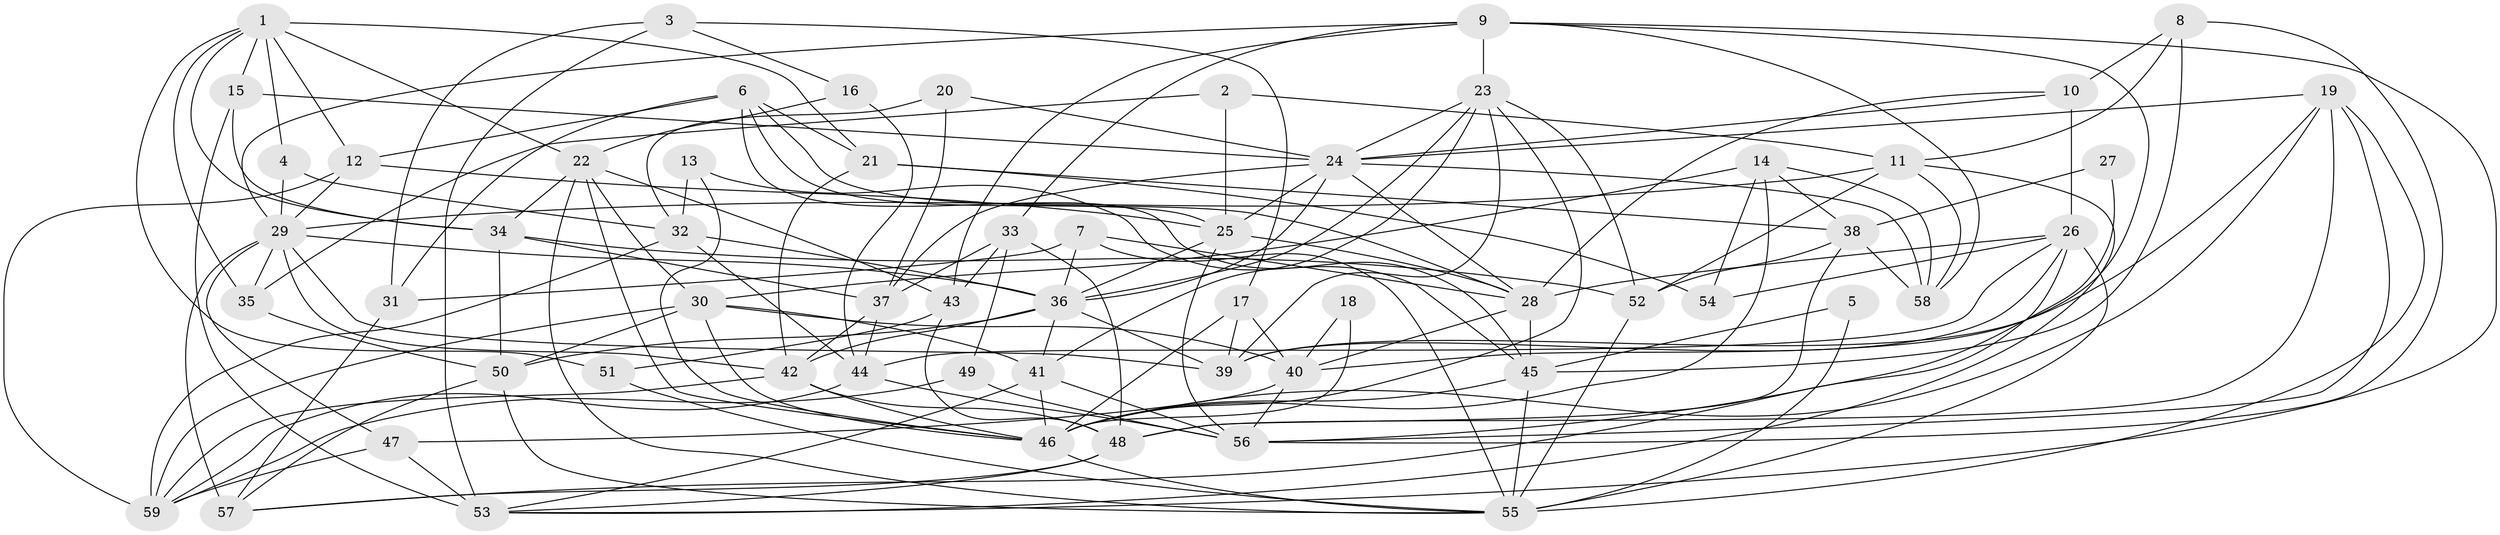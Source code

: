// original degree distribution, {2: 0.1111111111111111, 5: 0.18803418803418803, 3: 0.21367521367521367, 4: 0.37606837606837606, 6: 0.08547008547008547, 7: 0.02564102564102564}
// Generated by graph-tools (version 1.1) at 2025/50/03/09/25 03:50:07]
// undirected, 59 vertices, 166 edges
graph export_dot {
graph [start="1"]
  node [color=gray90,style=filled];
  1;
  2;
  3;
  4;
  5;
  6;
  7;
  8;
  9;
  10;
  11;
  12;
  13;
  14;
  15;
  16;
  17;
  18;
  19;
  20;
  21;
  22;
  23;
  24;
  25;
  26;
  27;
  28;
  29;
  30;
  31;
  32;
  33;
  34;
  35;
  36;
  37;
  38;
  39;
  40;
  41;
  42;
  43;
  44;
  45;
  46;
  47;
  48;
  49;
  50;
  51;
  52;
  53;
  54;
  55;
  56;
  57;
  58;
  59;
  1 -- 4 [weight=1.0];
  1 -- 12 [weight=1.0];
  1 -- 15 [weight=1.0];
  1 -- 21 [weight=1.0];
  1 -- 22 [weight=1.0];
  1 -- 34 [weight=1.0];
  1 -- 35 [weight=1.0];
  1 -- 51 [weight=1.0];
  2 -- 11 [weight=1.0];
  2 -- 25 [weight=1.0];
  2 -- 35 [weight=1.0];
  3 -- 16 [weight=1.0];
  3 -- 17 [weight=1.0];
  3 -- 31 [weight=1.0];
  3 -- 53 [weight=1.0];
  4 -- 29 [weight=1.0];
  4 -- 32 [weight=1.0];
  5 -- 45 [weight=1.0];
  5 -- 55 [weight=1.0];
  6 -- 12 [weight=1.0];
  6 -- 21 [weight=1.0];
  6 -- 25 [weight=1.0];
  6 -- 28 [weight=1.0];
  6 -- 31 [weight=1.0];
  6 -- 45 [weight=1.0];
  7 -- 28 [weight=1.0];
  7 -- 31 [weight=1.0];
  7 -- 36 [weight=1.0];
  7 -- 55 [weight=1.0];
  8 -- 10 [weight=1.0];
  8 -- 11 [weight=1.0];
  8 -- 45 [weight=1.0];
  8 -- 56 [weight=1.0];
  9 -- 23 [weight=1.0];
  9 -- 29 [weight=1.0];
  9 -- 33 [weight=1.0];
  9 -- 40 [weight=1.0];
  9 -- 43 [weight=1.0];
  9 -- 53 [weight=1.0];
  9 -- 58 [weight=1.0];
  10 -- 24 [weight=1.0];
  10 -- 26 [weight=1.0];
  10 -- 28 [weight=1.0];
  11 -- 29 [weight=1.0];
  11 -- 52 [weight=1.0];
  11 -- 53 [weight=1.0];
  11 -- 58 [weight=1.0];
  12 -- 25 [weight=1.0];
  12 -- 29 [weight=1.0];
  12 -- 59 [weight=1.0];
  13 -- 32 [weight=1.0];
  13 -- 45 [weight=2.0];
  13 -- 46 [weight=1.0];
  14 -- 30 [weight=1.0];
  14 -- 38 [weight=1.0];
  14 -- 46 [weight=1.0];
  14 -- 54 [weight=1.0];
  14 -- 58 [weight=1.0];
  15 -- 24 [weight=1.0];
  15 -- 34 [weight=1.0];
  15 -- 53 [weight=1.0];
  16 -- 22 [weight=1.0];
  16 -- 44 [weight=1.0];
  17 -- 39 [weight=1.0];
  17 -- 40 [weight=1.0];
  17 -- 46 [weight=1.0];
  18 -- 40 [weight=1.0];
  18 -- 46 [weight=1.0];
  19 -- 24 [weight=1.0];
  19 -- 39 [weight=1.0];
  19 -- 46 [weight=1.0];
  19 -- 48 [weight=1.0];
  19 -- 55 [weight=1.0];
  19 -- 56 [weight=1.0];
  20 -- 24 [weight=1.0];
  20 -- 32 [weight=1.0];
  20 -- 37 [weight=1.0];
  21 -- 38 [weight=1.0];
  21 -- 42 [weight=1.0];
  21 -- 54 [weight=1.0];
  22 -- 30 [weight=1.0];
  22 -- 34 [weight=1.0];
  22 -- 43 [weight=1.0];
  22 -- 46 [weight=2.0];
  22 -- 55 [weight=1.0];
  23 -- 24 [weight=1.0];
  23 -- 36 [weight=1.0];
  23 -- 39 [weight=1.0];
  23 -- 41 [weight=1.0];
  23 -- 46 [weight=1.0];
  23 -- 52 [weight=1.0];
  24 -- 25 [weight=1.0];
  24 -- 28 [weight=1.0];
  24 -- 36 [weight=1.0];
  24 -- 37 [weight=1.0];
  24 -- 58 [weight=1.0];
  25 -- 28 [weight=1.0];
  25 -- 36 [weight=1.0];
  25 -- 56 [weight=1.0];
  26 -- 28 [weight=1.0];
  26 -- 39 [weight=1.0];
  26 -- 44 [weight=1.0];
  26 -- 54 [weight=1.0];
  26 -- 55 [weight=1.0];
  26 -- 57 [weight=1.0];
  27 -- 38 [weight=1.0];
  27 -- 56 [weight=1.0];
  28 -- 40 [weight=1.0];
  28 -- 45 [weight=1.0];
  29 -- 35 [weight=1.0];
  29 -- 36 [weight=2.0];
  29 -- 39 [weight=1.0];
  29 -- 42 [weight=1.0];
  29 -- 47 [weight=1.0];
  29 -- 57 [weight=1.0];
  30 -- 40 [weight=1.0];
  30 -- 41 [weight=1.0];
  30 -- 46 [weight=1.0];
  30 -- 50 [weight=1.0];
  30 -- 59 [weight=1.0];
  31 -- 57 [weight=1.0];
  32 -- 36 [weight=1.0];
  32 -- 44 [weight=1.0];
  32 -- 59 [weight=1.0];
  33 -- 37 [weight=1.0];
  33 -- 43 [weight=1.0];
  33 -- 48 [weight=1.0];
  33 -- 49 [weight=1.0];
  34 -- 37 [weight=1.0];
  34 -- 50 [weight=1.0];
  34 -- 52 [weight=1.0];
  35 -- 50 [weight=1.0];
  36 -- 39 [weight=1.0];
  36 -- 41 [weight=1.0];
  36 -- 42 [weight=1.0];
  36 -- 50 [weight=1.0];
  37 -- 42 [weight=1.0];
  37 -- 44 [weight=1.0];
  38 -- 48 [weight=1.0];
  38 -- 52 [weight=1.0];
  38 -- 58 [weight=1.0];
  40 -- 47 [weight=1.0];
  40 -- 56 [weight=1.0];
  41 -- 46 [weight=1.0];
  41 -- 53 [weight=1.0];
  41 -- 56 [weight=1.0];
  42 -- 46 [weight=1.0];
  42 -- 48 [weight=1.0];
  42 -- 59 [weight=1.0];
  43 -- 48 [weight=1.0];
  43 -- 51 [weight=1.0];
  44 -- 56 [weight=1.0];
  44 -- 59 [weight=1.0];
  45 -- 46 [weight=1.0];
  45 -- 55 [weight=1.0];
  46 -- 55 [weight=1.0];
  47 -- 53 [weight=1.0];
  47 -- 59 [weight=1.0];
  48 -- 53 [weight=1.0];
  48 -- 57 [weight=1.0];
  49 -- 56 [weight=1.0];
  49 -- 59 [weight=1.0];
  50 -- 55 [weight=1.0];
  50 -- 57 [weight=1.0];
  51 -- 55 [weight=1.0];
  52 -- 55 [weight=1.0];
}
